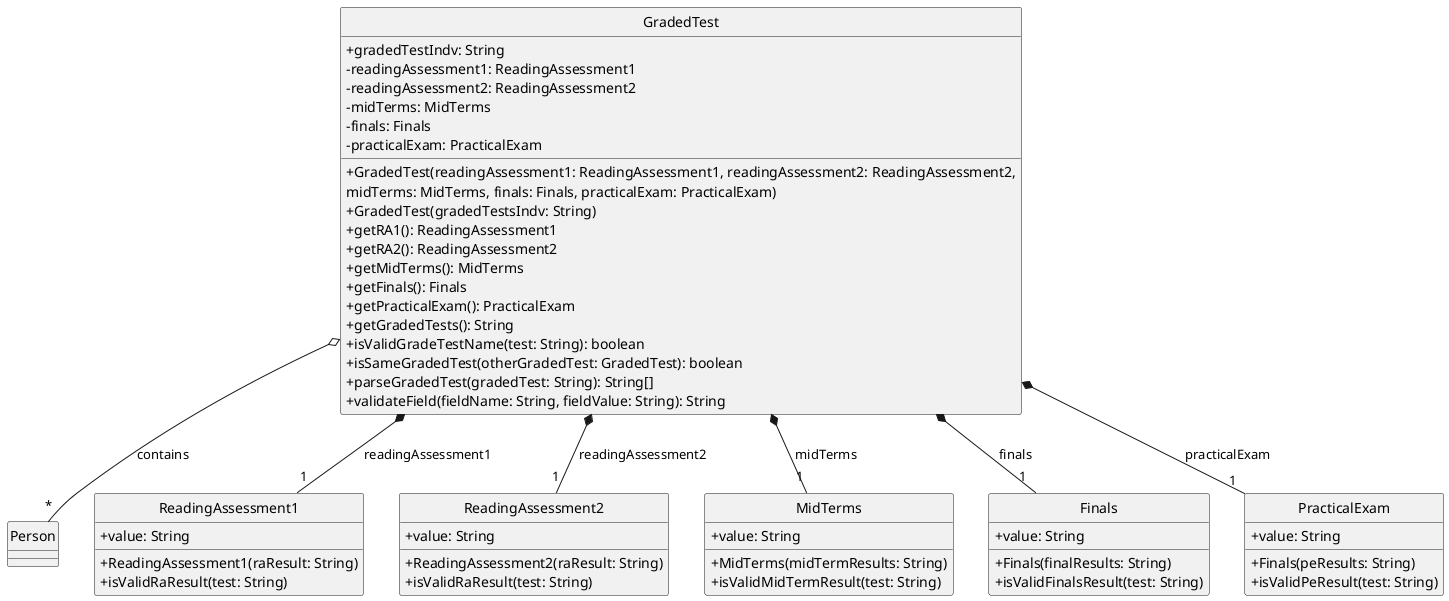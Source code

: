 @startuml GradedTest
hide circle
skinparam classAttributeIconSize 0

class Person {
}

class GradedTest {
    + gradedTestIndv: String
    - readingAssessment1: ReadingAssessment1
    - readingAssessment2: ReadingAssessment2
    - midTerms: MidTerms
    - finals: Finals
    - practicalExam: PracticalExam
    + GradedTest(readingAssessment1: ReadingAssessment1, readingAssessment2: ReadingAssessment2,
          midTerms: MidTerms, finals: Finals, practicalExam: PracticalExam)
    + GradedTest(gradedTestsIndv: String)
    + getRA1(): ReadingAssessment1
    + getRA2(): ReadingAssessment2
    + getMidTerms(): MidTerms
    + getFinals(): Finals
    + getPracticalExam(): PracticalExam
    + getGradedTests(): String
    + isValidGradeTestName(test: String): boolean
    + isSameGradedTest(otherGradedTest: GradedTest): boolean
    + parseGradedTest(gradedTest: String): String[]
    + validateField(fieldName: String, fieldValue: String): String
}

class ReadingAssessment1 {
    + value: String
    + ReadingAssessment1(raResult: String)
    + isValidRaResult(test: String)
}

class ReadingAssessment2 {
    + value: String
    + ReadingAssessment2(raResult: String)
    + isValidRaResult(test: String)
}

class MidTerms {
    + value: String
    + MidTerms(midTermResults: String)
    + isValidMidTermResult(test: String)
}

class Finals {
    + value: String
    + Finals(finalResults: String)
    + isValidFinalsResult(test: String)
}

class PracticalExam {
    + value: String
    + Finals(peResults: String)
    + isValidPeResult(test: String)
}


GradedTest o-- "*" Person: contains
GradedTest *-- "1" ReadingAssessment1: readingAssessment1
GradedTest *-- "1" ReadingAssessment2: readingAssessment2
GradedTest *-- "1" MidTerms: midTerms
GradedTest *-- "1" Finals: finals
GradedTest *-- "1" PracticalExam: practicalExam


@enduml

